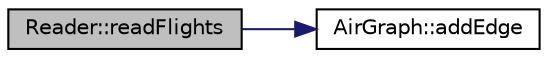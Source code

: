 digraph "Reader::readFlights"
{
 // LATEX_PDF_SIZE
  edge [fontname="Helvetica",fontsize="10",labelfontname="Helvetica",labelfontsize="10"];
  node [fontname="Helvetica",fontsize="10",shape=record];
  rankdir="LR";
  Node1 [label="Reader::readFlights",height=0.2,width=0.4,color="black", fillcolor="grey75", style="filled", fontcolor="black",tooltip="reads the file which contains information about the flights"];
  Node1 -> Node2 [color="midnightblue",fontsize="10",style="solid",fontname="Helvetica"];
  Node2 [label="AirGraph::addEdge",height=0.2,width=0.4,color="black", fillcolor="white", style="filled",URL="$classAirGraph.html#a54eebb6cc73e5f813a7d76a438d82c8b",tooltip="adds an edge to a vertex of the AirGraph @complexity O(1)"];
}
